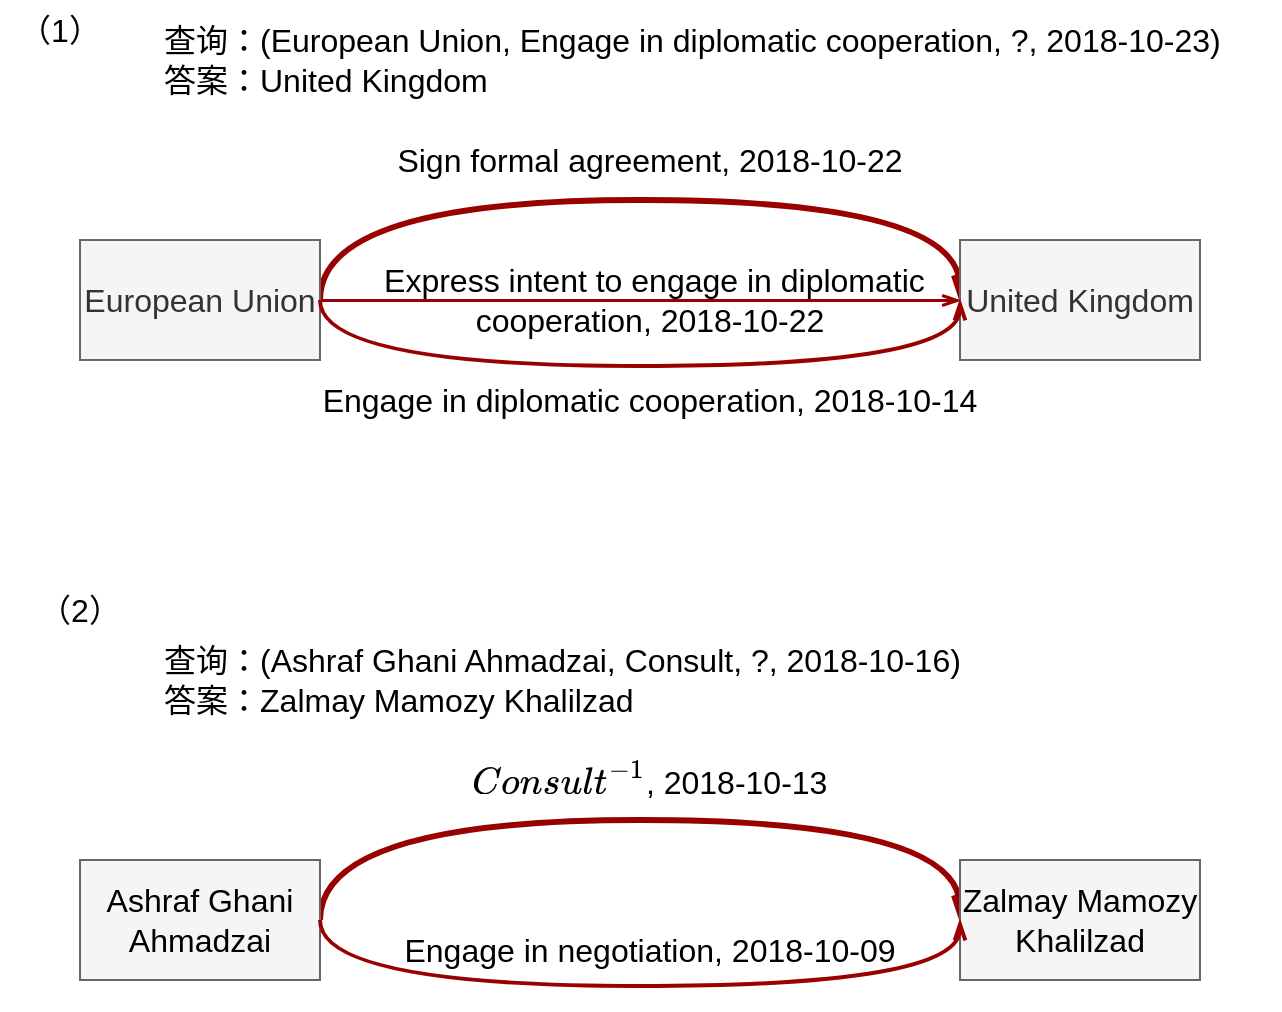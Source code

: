 <mxfile version="26.1.2">
  <diagram name="第 1 页" id="sgR4GXQtV7XCU3g_qCtF">
    <mxGraphModel dx="969" dy="617" grid="1" gridSize="10" guides="1" tooltips="1" connect="1" arrows="1" fold="1" page="1" pageScale="1" pageWidth="827" pageHeight="1169" math="1" shadow="0">
      <root>
        <mxCell id="0" />
        <mxCell id="1" parent="0" />
        <mxCell id="0oyeRSwhuwKd7t1pJqrZ-2" value="&lt;font style=&quot;font-size: 16px;&quot;&gt;查询：(European Union, Engage in diplomatic cooperation, ?, 2018-10-23)&lt;/font&gt;&lt;div&gt;&lt;font size=&quot;3&quot;&gt;答案：United Kingdom&lt;/font&gt;&lt;/div&gt;" style="text;html=1;align=left;verticalAlign=middle;whiteSpace=wrap;rounded=0;fontFamily=Helvetica;fontSize=11;fontColor=default;labelBackgroundColor=none;" vertex="1" parent="1">
          <mxGeometry x="110" y="80" width="560" height="60" as="geometry" />
        </mxCell>
        <mxCell id="0oyeRSwhuwKd7t1pJqrZ-4" value="&lt;font style=&quot;font-size: 16px;&quot;&gt;Sign formal agreement,&amp;nbsp;2018-10-22&lt;/font&gt;" style="text;html=1;align=center;verticalAlign=middle;whiteSpace=wrap;rounded=0;fontFamily=Helvetica;fontSize=11;fontColor=default;labelBackgroundColor=none;" vertex="1" parent="1">
          <mxGeometry x="150" y="130" width="410" height="60" as="geometry" />
        </mxCell>
        <mxCell id="0oyeRSwhuwKd7t1pJqrZ-9" style="edgeStyle=orthogonalEdgeStyle;shape=connector;curved=1;rounded=0;orthogonalLoop=1;jettySize=auto;html=1;entryX=0;entryY=0.5;entryDx=0;entryDy=0;strokeColor=#990000;align=center;verticalAlign=middle;fontFamily=Helvetica;fontSize=11;fontColor=default;labelBackgroundColor=default;startFill=0;endArrow=openThin;exitX=1;exitY=0.5;exitDx=0;exitDy=0;strokeWidth=3;endFill=0;" edge="1" parent="1" source="0oyeRSwhuwKd7t1pJqrZ-5" target="0oyeRSwhuwKd7t1pJqrZ-6">
          <mxGeometry relative="1" as="geometry">
            <Array as="points">
              <mxPoint x="190" y="180" />
              <mxPoint x="510" y="180" />
            </Array>
          </mxGeometry>
        </mxCell>
        <mxCell id="0oyeRSwhuwKd7t1pJqrZ-13" style="edgeStyle=orthogonalEdgeStyle;shape=connector;curved=1;rounded=0;orthogonalLoop=1;jettySize=auto;html=1;strokeColor=#990000;align=center;verticalAlign=middle;fontFamily=Helvetica;fontSize=11;fontColor=default;labelBackgroundColor=default;startFill=0;endArrow=openThin;strokeWidth=1.5;endFill=0;" edge="1" parent="1" source="0oyeRSwhuwKd7t1pJqrZ-5">
          <mxGeometry relative="1" as="geometry">
            <mxPoint x="510" y="230" as="targetPoint" />
          </mxGeometry>
        </mxCell>
        <mxCell id="0oyeRSwhuwKd7t1pJqrZ-5" value="&lt;font style=&quot;font-size: 16px;&quot;&gt;European Union&lt;/font&gt;" style="rounded=0;whiteSpace=wrap;html=1;fillColor=#f5f5f5;fontColor=#333333;strokeColor=#666666;" vertex="1" parent="1">
          <mxGeometry x="70" y="200" width="120" height="60" as="geometry" />
        </mxCell>
        <mxCell id="0oyeRSwhuwKd7t1pJqrZ-6" value="&lt;font style=&quot;font-size: 16px;&quot;&gt;United Kingdom&lt;/font&gt;" style="rounded=0;whiteSpace=wrap;html=1;fillColor=#f5f5f5;fontColor=#333333;strokeColor=#666666;" vertex="1" parent="1">
          <mxGeometry x="510" y="200" width="120" height="60" as="geometry" />
        </mxCell>
        <mxCell id="0oyeRSwhuwKd7t1pJqrZ-11" value="&lt;font style=&quot;font-size: 16px;&quot;&gt;&lt;span style=&quot;text-align: left; background-color: rgb(255, 255, 255);&quot;&gt;Engage in diplomatic cooperation&lt;/span&gt;,&amp;nbsp;2018-10-14&lt;/font&gt;" style="text;html=1;align=center;verticalAlign=middle;whiteSpace=wrap;rounded=0;fontFamily=Helvetica;fontSize=11;fontColor=default;labelBackgroundColor=none;" vertex="1" parent="1">
          <mxGeometry x="150" y="250" width="410" height="60" as="geometry" />
        </mxCell>
        <mxCell id="0oyeRSwhuwKd7t1pJqrZ-12" style="edgeStyle=orthogonalEdgeStyle;shape=connector;curved=1;rounded=0;orthogonalLoop=1;jettySize=auto;html=1;strokeColor=#990000;align=center;verticalAlign=middle;fontFamily=Helvetica;fontSize=11;fontColor=default;labelBackgroundColor=default;startFill=0;endArrow=openThin;exitX=1;exitY=0.5;exitDx=0;exitDy=0;strokeWidth=2;endFill=0;" edge="1" parent="1" source="0oyeRSwhuwKd7t1pJqrZ-5">
          <mxGeometry relative="1" as="geometry">
            <mxPoint x="510" y="230" as="targetPoint" />
            <Array as="points">
              <mxPoint x="190" y="263" />
            </Array>
          </mxGeometry>
        </mxCell>
        <mxCell id="0oyeRSwhuwKd7t1pJqrZ-15" value="&lt;font style=&quot;font-size: 16px;&quot;&gt;&lt;span style=&quot;text-align: left;&quot;&gt;&amp;nbsp;Express intent to engage in diplomatic cooperation&lt;/span&gt;,&amp;nbsp;2018-10-22&lt;/font&gt;" style="text;html=1;align=center;verticalAlign=middle;whiteSpace=wrap;rounded=0;fontFamily=Helvetica;fontSize=11;fontColor=default;labelBackgroundColor=none;" vertex="1" parent="1">
          <mxGeometry x="150" y="200" width="410" height="60" as="geometry" />
        </mxCell>
        <mxCell id="0oyeRSwhuwKd7t1pJqrZ-16" value="&lt;font style=&quot;font-size: 16px;&quot;&gt;查询：(Ashraf Ghani Ahmadzai, Consult, ?, 2018-10-16)&lt;/font&gt;&lt;div&gt;&lt;font size=&quot;3&quot;&gt;答案：&lt;/font&gt;&lt;span style=&quot;background-color: transparent;&quot;&gt;&lt;font size=&quot;3&quot;&gt;Zalmay Mamozy Khalilzad&lt;/font&gt;&lt;/span&gt;&lt;/div&gt;" style="text;html=1;align=left;verticalAlign=middle;whiteSpace=wrap;rounded=0;fontFamily=Helvetica;fontSize=11;fontColor=default;labelBackgroundColor=none;" vertex="1" parent="1">
          <mxGeometry x="110" y="390" width="560" height="60" as="geometry" />
        </mxCell>
        <mxCell id="0oyeRSwhuwKd7t1pJqrZ-17" value="&lt;font style=&quot;font-size: 16px;&quot;&gt;&lt;svg style=&quot;vertical-align: -0.05ex;&quot; xmlns:xlink=&quot;http://www.w3.org/1999/xlink&quot; viewBox=&quot;0 -883.9 4531.7 905.9&quot; role=&quot;img&quot; height=&quot;2.05ex&quot; width=&quot;10.253ex&quot; xmlns=&quot;http://www.w3.org/2000/svg&quot;&gt;&lt;defs&gt;&lt;path d=&quot;M50 252Q50 367 117 473T286 641T490 704Q580 704 633 653Q642 643 648 636T656 626L657 623Q660 623 684 649Q691 655 699 663T715 679T725 690L740 705H746Q760 705 760 698Q760 694 728 561Q692 422 692 421Q690 416 687 415T669 413H653Q647 419 647 422Q647 423 648 429T650 449T651 481Q651 552 619 605T510 659Q484 659 454 652T382 628T299 572T226 479Q194 422 175 346T156 222Q156 108 232 58Q280 24 350 24Q441 24 512 92T606 240Q610 253 612 255T628 257Q648 257 648 248Q648 243 647 239Q618 132 523 55T319 -22Q206 -22 128 53T50 252Z&quot; id=&quot;MJX-8-TEX-I-1D436&quot;&gt;&lt;/path&gt;&lt;path d=&quot;M201 -11Q126 -11 80 38T34 156Q34 221 64 279T146 380Q222 441 301 441Q333 441 341 440Q354 437 367 433T402 417T438 387T464 338T476 268Q476 161 390 75T201 -11ZM121 120Q121 70 147 48T206 26Q250 26 289 58T351 142Q360 163 374 216T388 308Q388 352 370 375Q346 405 306 405Q243 405 195 347Q158 303 140 230T121 120Z&quot; id=&quot;MJX-8-TEX-I-1D45C&quot;&gt;&lt;/path&gt;&lt;path d=&quot;M21 287Q22 293 24 303T36 341T56 388T89 425T135 442Q171 442 195 424T225 390T231 369Q231 367 232 367L243 378Q304 442 382 442Q436 442 469 415T503 336T465 179T427 52Q427 26 444 26Q450 26 453 27Q482 32 505 65T540 145Q542 153 560 153Q580 153 580 145Q580 144 576 130Q568 101 554 73T508 17T439 -10Q392 -10 371 17T350 73Q350 92 386 193T423 345Q423 404 379 404H374Q288 404 229 303L222 291L189 157Q156 26 151 16Q138 -11 108 -11Q95 -11 87 -5T76 7T74 17Q74 30 112 180T152 343Q153 348 153 366Q153 405 129 405Q91 405 66 305Q60 285 60 284Q58 278 41 278H27Q21 284 21 287Z&quot; id=&quot;MJX-8-TEX-I-1D45B&quot;&gt;&lt;/path&gt;&lt;path d=&quot;M131 289Q131 321 147 354T203 415T300 442Q362 442 390 415T419 355Q419 323 402 308T364 292Q351 292 340 300T328 326Q328 342 337 354T354 372T367 378Q368 378 368 379Q368 382 361 388T336 399T297 405Q249 405 227 379T204 326Q204 301 223 291T278 274T330 259Q396 230 396 163Q396 135 385 107T352 51T289 7T195 -10Q118 -10 86 19T53 87Q53 126 74 143T118 160Q133 160 146 151T160 120Q160 94 142 76T111 58Q109 57 108 57T107 55Q108 52 115 47T146 34T201 27Q237 27 263 38T301 66T318 97T323 122Q323 150 302 164T254 181T195 196T148 231Q131 256 131 289Z&quot; id=&quot;MJX-8-TEX-I-1D460&quot;&gt;&lt;/path&gt;&lt;path d=&quot;M21 287Q21 295 30 318T55 370T99 420T158 442Q204 442 227 417T250 358Q250 340 216 246T182 105Q182 62 196 45T238 27T291 44T328 78L339 95Q341 99 377 247Q407 367 413 387T427 416Q444 431 463 431Q480 431 488 421T496 402L420 84Q419 79 419 68Q419 43 426 35T447 26Q469 29 482 57T512 145Q514 153 532 153Q551 153 551 144Q550 139 549 130T540 98T523 55T498 17T462 -8Q454 -10 438 -10Q372 -10 347 46Q345 45 336 36T318 21T296 6T267 -6T233 -11Q189 -11 155 7Q103 38 103 113Q103 170 138 262T173 379Q173 380 173 381Q173 390 173 393T169 400T158 404H154Q131 404 112 385T82 344T65 302T57 280Q55 278 41 278H27Q21 284 21 287Z&quot; id=&quot;MJX-8-TEX-I-1D462&quot;&gt;&lt;/path&gt;&lt;path d=&quot;M117 59Q117 26 142 26Q179 26 205 131Q211 151 215 152Q217 153 225 153H229Q238 153 241 153T246 151T248 144Q247 138 245 128T234 90T214 43T183 6T137 -11Q101 -11 70 11T38 85Q38 97 39 102L104 360Q167 615 167 623Q167 626 166 628T162 632T157 634T149 635T141 636T132 637T122 637Q112 637 109 637T101 638T95 641T94 647Q94 649 96 661Q101 680 107 682T179 688Q194 689 213 690T243 693T254 694Q266 694 266 686Q266 675 193 386T118 83Q118 81 118 75T117 65V59Z&quot; id=&quot;MJX-8-TEX-I-1D459&quot;&gt;&lt;/path&gt;&lt;path d=&quot;M26 385Q19 392 19 395Q19 399 22 411T27 425Q29 430 36 430T87 431H140L159 511Q162 522 166 540T173 566T179 586T187 603T197 615T211 624T229 626Q247 625 254 615T261 596Q261 589 252 549T232 470L222 433Q222 431 272 431H323Q330 424 330 420Q330 398 317 385H210L174 240Q135 80 135 68Q135 26 162 26Q197 26 230 60T283 144Q285 150 288 151T303 153H307Q322 153 322 145Q322 142 319 133Q314 117 301 95T267 48T216 6T155 -11Q125 -11 98 4T59 56Q57 64 57 83V101L92 241Q127 382 128 383Q128 385 77 385H26Z&quot; id=&quot;MJX-8-TEX-I-1D461&quot;&gt;&lt;/path&gt;&lt;path d=&quot;M84 237T84 250T98 270H679Q694 262 694 250T679 230H98Q84 237 84 250Z&quot; id=&quot;MJX-8-TEX-N-2212&quot;&gt;&lt;/path&gt;&lt;path d=&quot;M213 578L200 573Q186 568 160 563T102 556H83V602H102Q149 604 189 617T245 641T273 663Q275 666 285 666Q294 666 302 660V361L303 61Q310 54 315 52T339 48T401 46H427V0H416Q395 3 257 3Q121 3 100 0H88V46H114Q136 46 152 46T177 47T193 50T201 52T207 57T213 61V578Z&quot; id=&quot;MJX-8-TEX-N-31&quot;&gt;&lt;/path&gt;&lt;/defs&gt;&lt;g transform=&quot;scale(1,-1)&quot; stroke-width=&quot;0&quot; fill=&quot;currentColor&quot; stroke=&quot;currentColor&quot;&gt;&lt;g data-mml-node=&quot;math&quot;&gt;&lt;g data-mml-node=&quot;mi&quot;&gt;&lt;use xlink:href=&quot;#MJX-8-TEX-I-1D436&quot; data-c=&quot;1D436&quot;&gt;&lt;/use&gt;&lt;/g&gt;&lt;g transform=&quot;translate(760,0)&quot; data-mml-node=&quot;mi&quot;&gt;&lt;use xlink:href=&quot;#MJX-8-TEX-I-1D45C&quot; data-c=&quot;1D45C&quot;&gt;&lt;/use&gt;&lt;/g&gt;&lt;g transform=&quot;translate(1245,0)&quot; data-mml-node=&quot;mi&quot;&gt;&lt;use xlink:href=&quot;#MJX-8-TEX-I-1D45B&quot; data-c=&quot;1D45B&quot;&gt;&lt;/use&gt;&lt;/g&gt;&lt;g transform=&quot;translate(1845,0)&quot; data-mml-node=&quot;mi&quot;&gt;&lt;use xlink:href=&quot;#MJX-8-TEX-I-1D460&quot; data-c=&quot;1D460&quot;&gt;&lt;/use&gt;&lt;/g&gt;&lt;g transform=&quot;translate(2314,0)&quot; data-mml-node=&quot;mi&quot;&gt;&lt;use xlink:href=&quot;#MJX-8-TEX-I-1D462&quot; data-c=&quot;1D462&quot;&gt;&lt;/use&gt;&lt;/g&gt;&lt;g transform=&quot;translate(2886,0)&quot; data-mml-node=&quot;mi&quot;&gt;&lt;use xlink:href=&quot;#MJX-8-TEX-I-1D459&quot; data-c=&quot;1D459&quot;&gt;&lt;/use&gt;&lt;/g&gt;&lt;g transform=&quot;translate(3184,0)&quot; data-mml-node=&quot;msup&quot;&gt;&lt;g data-mml-node=&quot;mi&quot;&gt;&lt;use xlink:href=&quot;#MJX-8-TEX-I-1D461&quot; data-c=&quot;1D461&quot;&gt;&lt;/use&gt;&lt;/g&gt;&lt;g data-mjx-texclass=&quot;ORD&quot; transform=&quot;translate(394,413) scale(0.707)&quot; data-mml-node=&quot;TeXAtom&quot;&gt;&lt;g data-mml-node=&quot;mo&quot;&gt;&lt;use xlink:href=&quot;#MJX-8-TEX-N-2212&quot; data-c=&quot;2212&quot;&gt;&lt;/use&gt;&lt;/g&gt;&lt;g transform=&quot;translate(778,0)&quot; data-mml-node=&quot;mn&quot;&gt;&lt;use xlink:href=&quot;#MJX-8-TEX-N-31&quot; data-c=&quot;31&quot;&gt;&lt;/use&gt;&lt;/g&gt;&lt;/g&gt;&lt;/g&gt;&lt;/g&gt;&lt;/g&gt;&lt;/svg&gt;,&amp;nbsp;2018-10-13&lt;/font&gt;" style="text;html=1;align=center;verticalAlign=middle;whiteSpace=wrap;rounded=0;fontFamily=Helvetica;fontSize=11;fontColor=default;labelBackgroundColor=none;" vertex="1" parent="1">
          <mxGeometry x="150" y="440" width="410" height="60" as="geometry" />
        </mxCell>
        <mxCell id="0oyeRSwhuwKd7t1pJqrZ-18" style="edgeStyle=orthogonalEdgeStyle;shape=connector;curved=1;rounded=0;orthogonalLoop=1;jettySize=auto;html=1;entryX=0;entryY=0.5;entryDx=0;entryDy=0;strokeColor=#990000;align=center;verticalAlign=middle;fontFamily=Helvetica;fontSize=11;fontColor=default;labelBackgroundColor=default;startFill=0;endArrow=openThin;exitX=1;exitY=0.5;exitDx=0;exitDy=0;strokeWidth=3;endFill=0;" edge="1" parent="1" source="0oyeRSwhuwKd7t1pJqrZ-20" target="0oyeRSwhuwKd7t1pJqrZ-21">
          <mxGeometry relative="1" as="geometry">
            <Array as="points">
              <mxPoint x="190" y="490" />
              <mxPoint x="510" y="490" />
            </Array>
          </mxGeometry>
        </mxCell>
        <mxCell id="0oyeRSwhuwKd7t1pJqrZ-20" value="&lt;span style=&quot;color: rgb(0, 0, 0); font-size: 16px; text-align: left;&quot;&gt;Ashraf Ghani Ahmadzai&lt;/span&gt;" style="rounded=0;whiteSpace=wrap;html=1;fillColor=#f5f5f5;fontColor=#333333;strokeColor=#666666;" vertex="1" parent="1">
          <mxGeometry x="70" y="510" width="120" height="60" as="geometry" />
        </mxCell>
        <mxCell id="0oyeRSwhuwKd7t1pJqrZ-21" value="&lt;span style=&quot;color: rgb(0, 0, 0); font-size: medium; text-align: left;&quot;&gt;Zalmay Mamozy Khalilzad&lt;/span&gt;" style="rounded=0;whiteSpace=wrap;html=1;fillColor=#f5f5f5;fontColor=#333333;strokeColor=#666666;" vertex="1" parent="1">
          <mxGeometry x="510" y="510" width="120" height="60" as="geometry" />
        </mxCell>
        <mxCell id="0oyeRSwhuwKd7t1pJqrZ-24" value="&lt;div style=&quot;text-align: left;&quot;&gt;&lt;span style=&quot;background-color: transparent; font-size: 16px;&quot;&gt;Engage in negotiation&lt;/span&gt;&lt;span style=&quot;font-size: 16px; background-color: transparent; color: light-dark(rgb(0, 0, 0), rgb(255, 255, 255));&quot;&gt;,&amp;nbsp;2018-10-09&lt;/span&gt;&lt;/div&gt;" style="text;html=1;align=center;verticalAlign=middle;whiteSpace=wrap;rounded=0;fontFamily=Helvetica;fontSize=11;fontColor=default;labelBackgroundColor=none;" vertex="1" parent="1">
          <mxGeometry x="150" y="525" width="410" height="60" as="geometry" />
        </mxCell>
        <mxCell id="0oyeRSwhuwKd7t1pJqrZ-31" style="edgeStyle=orthogonalEdgeStyle;shape=connector;curved=1;rounded=0;orthogonalLoop=1;jettySize=auto;html=1;strokeColor=#990000;align=center;verticalAlign=middle;fontFamily=Helvetica;fontSize=11;fontColor=default;labelBackgroundColor=default;startFill=0;endArrow=openThin;exitX=1;exitY=0.5;exitDx=0;exitDy=0;strokeWidth=2;endFill=0;" edge="1" parent="1">
          <mxGeometry relative="1" as="geometry">
            <mxPoint x="190" y="540" as="sourcePoint" />
            <mxPoint x="510" y="540" as="targetPoint" />
            <Array as="points">
              <mxPoint x="190" y="573" />
            </Array>
          </mxGeometry>
        </mxCell>
        <mxCell id="0oyeRSwhuwKd7t1pJqrZ-36" value="&lt;font style=&quot;font-size: 16px;&quot;&gt;（1）&lt;/font&gt;" style="text;html=1;align=center;verticalAlign=middle;whiteSpace=wrap;rounded=0;fontFamily=Helvetica;fontSize=11;fontColor=default;labelBackgroundColor=default;" vertex="1" parent="1">
          <mxGeometry x="30" y="80" width="60" height="30" as="geometry" />
        </mxCell>
        <mxCell id="0oyeRSwhuwKd7t1pJqrZ-37" value="&lt;font style=&quot;font-size: 16px;&quot;&gt;（2）&lt;/font&gt;" style="text;html=1;align=center;verticalAlign=middle;whiteSpace=wrap;rounded=0;fontFamily=Helvetica;fontSize=11;fontColor=default;labelBackgroundColor=default;" vertex="1" parent="1">
          <mxGeometry x="40" y="370" width="60" height="30" as="geometry" />
        </mxCell>
      </root>
    </mxGraphModel>
  </diagram>
</mxfile>

